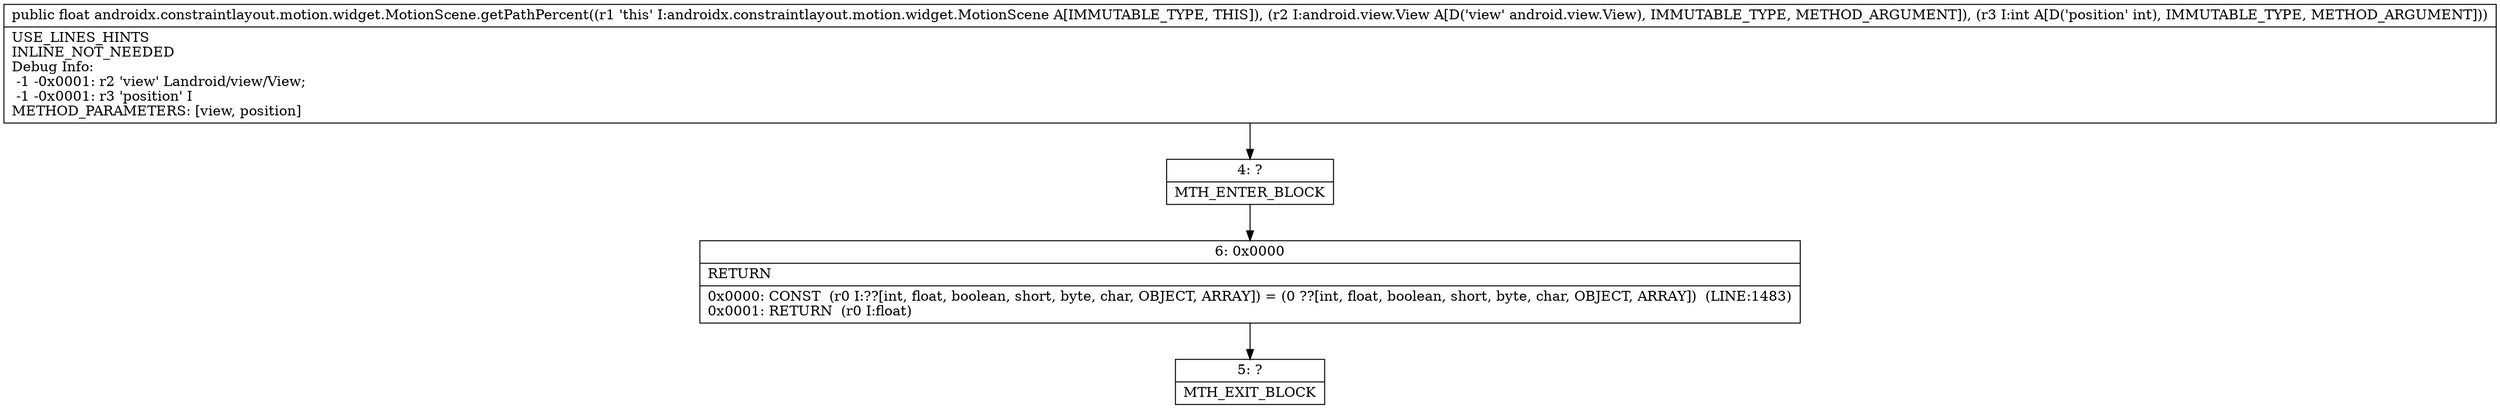 digraph "CFG forandroidx.constraintlayout.motion.widget.MotionScene.getPathPercent(Landroid\/view\/View;I)F" {
Node_4 [shape=record,label="{4\:\ ?|MTH_ENTER_BLOCK\l}"];
Node_6 [shape=record,label="{6\:\ 0x0000|RETURN\l|0x0000: CONST  (r0 I:??[int, float, boolean, short, byte, char, OBJECT, ARRAY]) = (0 ??[int, float, boolean, short, byte, char, OBJECT, ARRAY])  (LINE:1483)\l0x0001: RETURN  (r0 I:float) \l}"];
Node_5 [shape=record,label="{5\:\ ?|MTH_EXIT_BLOCK\l}"];
MethodNode[shape=record,label="{public float androidx.constraintlayout.motion.widget.MotionScene.getPathPercent((r1 'this' I:androidx.constraintlayout.motion.widget.MotionScene A[IMMUTABLE_TYPE, THIS]), (r2 I:android.view.View A[D('view' android.view.View), IMMUTABLE_TYPE, METHOD_ARGUMENT]), (r3 I:int A[D('position' int), IMMUTABLE_TYPE, METHOD_ARGUMENT]))  | USE_LINES_HINTS\lINLINE_NOT_NEEDED\lDebug Info:\l  \-1 \-0x0001: r2 'view' Landroid\/view\/View;\l  \-1 \-0x0001: r3 'position' I\lMETHOD_PARAMETERS: [view, position]\l}"];
MethodNode -> Node_4;Node_4 -> Node_6;
Node_6 -> Node_5;
}

